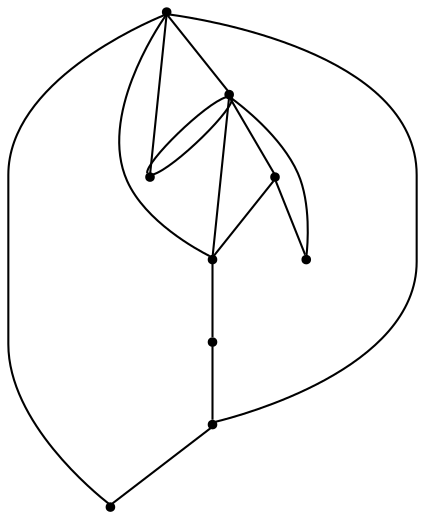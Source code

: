 graph {
  node [shape=point,comment="{\"directed\":false,\"doi\":\"10.1007/978-3-662-45803-7_26\",\"figure\":\"3 (1)\"}"]

  v0 [pos="887.2188330145266,2528.9744153754737"]
  v1 [pos="836.5739401181725,2580.4972665312025"]
  v2 [pos="774.5750618412396,2617.858648953052"]
  v3 [pos="759.4934007040923,2656.1380739793262"]
  v4 [pos="752.9136448447788,2690.22142345417"]
  v5 [pos="735.601129877517,2621.339475679362"]
  v6 [pos="773.7078009520319,2564.5388973337854"]
  v7 [pos="710.9000051382063,2586.917458048618"]
  v8 [pos="672.4180787834811,2533.456234231995"]

  v8 -- v4 [id="-2",pos="672.4180787834811,2533.456234231995 667.4228189394877,2548.292749260092 667.4228189394877,2548.292749260092 667.4228189394877,2548.292749260092 668.4527031749514,2557.5434025102168 670.5083360756491,2576.0322411369575 675.774634830069,2596.455381282222 681.0409335844889,2616.8785214274862 689.522097387018,2639.2278208065345 702.8817070805959,2655.1528575257976 716.2413167741739,2671.081965387431 734.4836351773451,2680.5827394469093 743.6027584058946,2685.3352892710323 752.9136448447788,2690.22142345417 752.9136448447788,2690.22142345417 752.9136448447788,2690.22142345417"]
  v5 -- v8 [id="-8",pos="735.601129877517,2621.339475679362 721.1740976956229,2615.373979875391 721.1740976956229,2615.373979875391 721.1740976956229,2615.373979875391 714.8528467877328,2609.445887691944 702.2020738314934,2597.58970332505 693.0121369157831,2583.957483099264 683.8221363759155,2570.3211917311087 678.0930355007343,2554.9091189504593 675.2242858687569,2547.2009197657508 672.3597354311662,2539.496791723412 675.2242858687569,2547.2009197657508 675.2242858687569,2547.2009197657508 672.4180787834811,2533.456234231995 672.4180787834811,2533.456234231995 672.4180787834811,2533.456234231995"]
  v2 -- v1 [id="-13",pos="774.5750618412396,2617.858648953052 784.582378306774,2610.7257530744973 784.582378306774,2610.7257530744973 784.582378306774,2610.7257530744973 788.3100540633427,2608.4454044545278 795.7570708118639,2603.8847072145886 804.0422085855139,2599.1738865997577 812.327346359164,2594.4630659849263 821.4506051579431,2589.5980508528332 826.0122027452538,2587.1675788579714 836.5739401181725,2580.4972665312025 836.5739401181725,2580.4972665312025 836.5739401181725,2580.4972665312025"]
  v1 -- v0 [id="-14",pos="836.5739401181725,2580.4972665312025 845.776410992886,2572.3432772569845 845.776410992886,2572.3432772569845 845.776410992886,2572.3432772569845 848.6618301540963,2569.078984415477 854.4410032411333,2562.542256447722 861.3584761278046,2555.851079516307 868.2760126386332,2549.164482620058 876.3317853249388,2542.323182313751 880.3597034801702,2538.9049494013802 887.2188330145266,2528.9744153754737 887.2188330145266,2528.9744153754737 887.2188330145266,2528.9744153754737"]
  v0 -- v4 [id="-15",pos="887.2188330145266,2528.9744153754737 886.8435141101589,2547.1380715054147 886.8435141101589,2547.1380715054147 886.8435141101589,2547.1380715054147 884.5293126338805,2558.3105584005543 879.905172499868,2580.6555321908345 872.324735893327,2599.282026318959 864.7484348570155,2617.9041948583163 854.2116381537887,2632.8035581467493 842.7783770731182,2644.4890089805035 831.345179616605,2656.1782765102294 819.0154541584907,2664.653631585276 804.7551808930821,2671.849121277769 790.4949076276735,2679.0402853814935 774.3082221252,2684.9518385490624 766.2148475618845,2687.903416767278 758.1215366227266,2690.8590661278636 766.2148475618845,2687.903416767278 766.2148475618845,2687.903416767278 752.9136448447788,2690.22142345417 752.9136448447788,2690.22142345417 752.9136448447788,2690.22142345417"]
  v0 -- v3 [id="-16",pos="887.2188330145266,2528.9744153754737 880.2720930154619,2545.8164769135687 880.2720930154619,2545.8164769135687 880.2720930154619,2545.8164769135687 874.1468681364506,2555.104533784217 861.8921555598839,2573.676830829542 851.0218410236863,2590.177170854959 840.1515264874886,2606.6775108803763 830.6654827433451,2621.1015682971174 816.8305369700026,2631.869739865642 802.9955275725027,2642.6419825765356 784.8158153401906,2649.754268296843 775.7216964054903,2653.3101567105978 766.6318402893343,2656.8703707131212 775.7216964054903,2653.3101567105978 775.7216964054903,2653.3101567105978 759.4934007040923,2656.1380739793262 759.4934007040923,2656.1380739793262 759.4934007040923,2656.1380739793262"]
  v7 -- v5 [id="-17",pos="710.9000051382063,2586.917458048618 714.7236897482572,2597.122794184496 714.7236897482572,2597.122794184496 714.7236897482572,2597.122794184496 716.091354635236,2599.4782044919116 718.8308199794232,2604.1890251067425 721.4118611717413,2607.911830357666 723.9970379342889,2611.6387067509595 726.4321253095839,2614.3734966379748 727.6455016149231,2615.7408915814826 735.601129877517,2621.339475679362 735.601129877517,2621.339475679362 735.601129877517,2621.339475679362"]
  v0 -- v6 [id="-19",pos="887.2188330145266,2528.9744153754737 872.5831772205929,2535.1317637636284 872.5831772205929,2535.1317637636284 872.5831772205929,2535.1317637636284 862.1673936646974,2537.5248321379663 841.3315001102048,2542.3107144402434 824.2984224421434,2547.6591777287686 807.2652811499246,2553.0078954636915 794.0348921199796,2558.9191941848626 787.4176616319711,2561.875097991846 780.8003675198051,2564.8307473524314 787.4176616319711,2561.875097991846 787.4176616319711,2561.875097991846 773.7078009520319,2564.5388973337854 773.7078009520319,2564.5388973337854 773.7078009520319,2564.5388973337854"]
  v8 -- v4 [id="-3",pos="672.4180787834811,2533.456234231995 671.2714442192304,2554.908864504061 671.2714442192304,2554.908864504061 671.2714442192304,2554.908864504061 675.5203290730326,2570.9130340531406 684.0181624047945,2602.921627597697 698.0532697772454,2622.6819348758536 712.084241579467,2642.44224215401 731.6482882279906,2649.9504464697948 741.4345743707968,2653.706584198872 751.2165976950586,2657.4627219279496 751.2165976950586,2657.4627219279496 751.2165976950586,2657.4627219279496 751.312479300226,2662.3442760759203 751.312479300226,2662.3442760759203 751.312479300226,2662.3442760759203 750.6703843039759,2663.886730141336 749.3861306873185,2666.9675671297978 749.2568463995282,2670.435925982599 749.1276257358952,2673.9045392817984 750.1575099713589,2677.760674445338 750.6703843039759,2679.6865792327235 752.9136448447788,2690.22142345417 752.9136448447788,2690.22142345417 752.9136448447788,2690.22142345417"]
  v6 -- v2 [id="-11",pos="773.7078009520319,2564.5388973337854 774.2373448138818,2575.4574467236 774.2373448138818,2575.4574467236 774.2373448138818,2575.4574467236 774.7335496172661,2578.817411410801 775.7217600296477,2585.533524089232 775.821840829202,2591.757537433695 775.9177224343692,2597.9815507781577 775.1296736210961,2603.7137192350506 774.7335496172661,2606.5777678923123 774.5750618412396,2617.858648953052 774.5750618412396,2617.858648953052 774.5750618412396,2617.858648953052"]
  v8 -- v7 [id="-18",pos="672.4180787834811,2533.456234231995 680.140397260973,2541.2603597087955 680.140397260973,2541.2603597087955 680.140397260973,2541.2603597087955 683.8680730175419,2544.299467487965 691.3150897660629,2550.377683046304 696.5605197968632,2557.143667218767 701.8060134518208,2563.9055802488597 704.8456575705133,2571.3552618930767 706.3676110391316,2575.0780671439998 710.9000051382063,2586.917458048618 710.9000051382063,2586.917458048618 710.9000051382063,2586.917458048618"]
  v7 -- v6 [id="-20",pos="710.9000051382063,2586.917458048618 720.1233447365396,2582.6778721631085 720.1233447365396,2582.6778721631085 720.1233447365396,2582.6778721631085 722.7835980047922,2581.5397334243085 728.1041045412975,2579.259384804339 736.3141658092426,2576.8289128094775 744.524290701345,2574.394369672246 755.6239067007299,2571.8097031601224 761.1695791301928,2570.5173699040606 773.7078009520319,2564.5388973337854 773.7078009520319,2564.5388973337854 773.7078009520319,2564.5388973337854"]
  v1 -- v3 [id="-22",pos="836.5739401181725,2580.4972665312025 827.5340925897149,2594.283426827852 827.5340925897149,2594.283426827852 827.5340925897149,2594.283426827852 821.504749315871,2602.387799054437 809.4501983384127,2618.58789233007 798.183759798385,2629.255812017734 786.9173212583573,2639.928057294166 776.4430671018323,2645.0643122866572 771.2059718356484,2647.636256478875 759.4934007040923,2656.1380739793262 759.4934007040923,2656.1380739793262 759.4934007040923,2656.1380739793262"]
  v0 -- v8 [id="-23",pos="887.2188330145266,2528.9744153754737 869.4893253198151,2523.4465673762725 869.4893253198151,2523.4465673762725 869.4893253198151,2523.4465673762725 858.5063960250599,2521.758061078335 836.5488722001659,2518.3813029288576 817.96463757525,2516.5510699871656 799.384602144721,2514.721091491872 784.1777922900128,2514.441709346734 761.3738762995307,2516.41366893218 738.5699603090487,2518.3813029288576 708.1605397940192,2522.604349798489 692.9578655095405,2524.7137104389203 672.4180787834811,2533.456234231995 672.4180787834811,2533.456234231995 672.4180787834811,2533.456234231995"]
  v8 -- v6 [id="-24",pos="672.4180787834811,2533.456234231995 686.9035179418473,2539.071357345752 686.9035179418473,2539.071357345752 686.9035179418473,2539.071357345752 696.898236824221,2542.0272611527353 716.8876109648108,2547.9385598739063 731.669093327453,2552.2992622449215 746.450575690095,2556.664035758307 756.0241662747894,2559.477958475138 760.8109297550579,2560.887082627938 773.7078009520319,2564.5388973337854 773.7078009520319,2564.5388973337854 773.7078009520319,2564.5388973337854"]
}